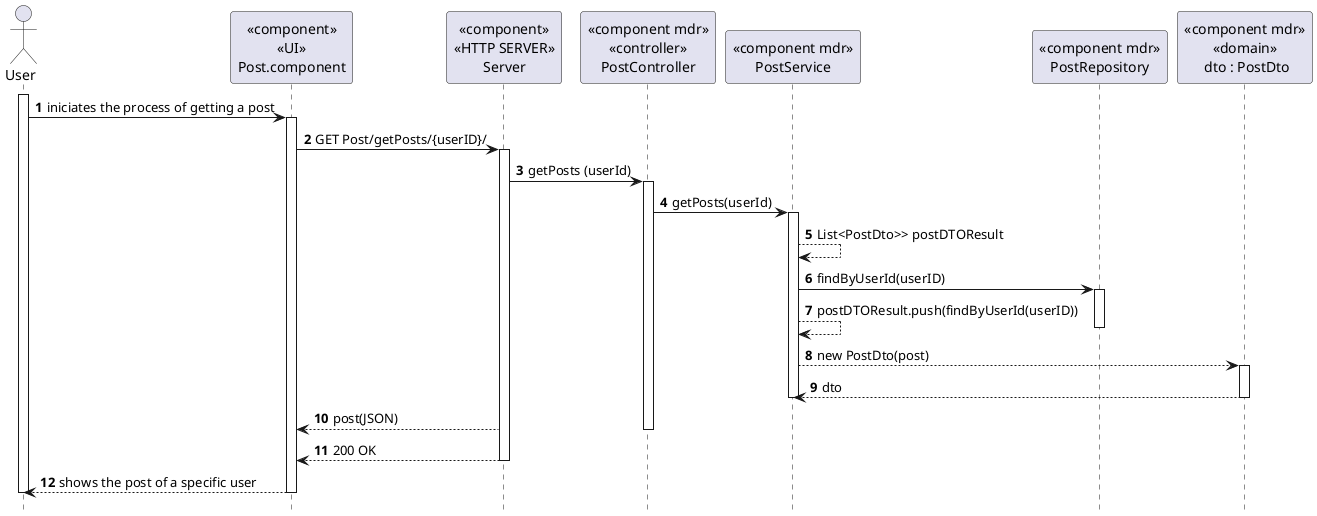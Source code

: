@startuml UC81_NIVEL3_VP
        hide footbox
        autonumber

        actor "User" as U
        participant "<<component>>\n<<UI>>\nPost.component" as SYS
        participant "<<component>>\n<<HTTP SERVER>>\nServer" as C
        participant "<<component mdr>>\n<<controller>>\nPostController" as UC
        participant "<<component mdr>>\nPostService" as FS
        participant "<<component mdr>>\nPostRepository" as PR
        participant "<<component mdr>>\n<<domain>>\n dto : PostDto" as DTO

        activate U
                U -> SYS : iniciates the process of getting a post
                activate SYS
                SYS -> C : GET Post/getPosts/{userID}/
                activate C
                C -> UC : getPosts (userId)
                activate UC
                UC -> FS : getPosts(userId)
                activate FS
                FS --> FS : List<PostDto>> postDTOResult
                FS -> PR : findByUserId(userID)
                activate PR
                FS --> FS : postDTOResult.push(findByUserId(userID))
                deactivate PR
                FS --> DTO : new PostDto(post)
                activate DTO
                DTO --> FS : dto
                deactivate DTO
                deactivate FS
                C --> SYS : post(JSON)
                deactivate UC
                C --> SYS : 200 OK
                deactivate C
                SYS --> U : shows the post of a specific user
                deactivate SYS
        deactivate U
@enduml

